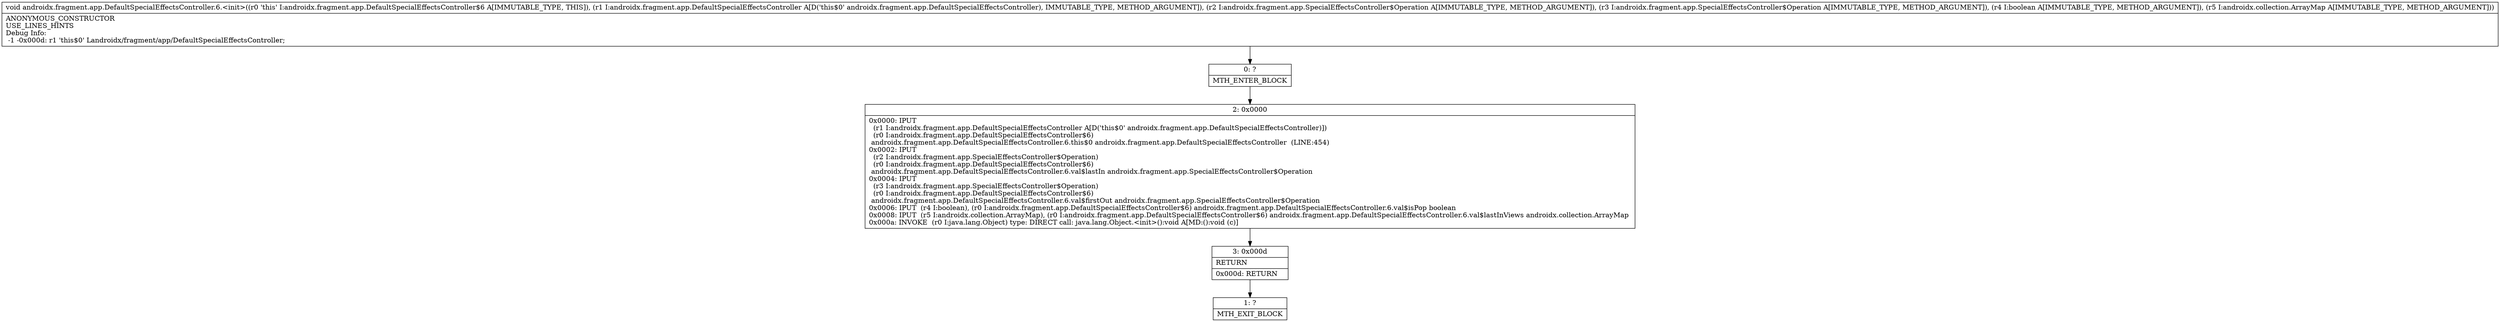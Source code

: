 digraph "CFG forandroidx.fragment.app.DefaultSpecialEffectsController.6.\<init\>(Landroidx\/fragment\/app\/DefaultSpecialEffectsController;Landroidx\/fragment\/app\/SpecialEffectsController$Operation;Landroidx\/fragment\/app\/SpecialEffectsController$Operation;ZLandroidx\/collection\/ArrayMap;)V" {
Node_0 [shape=record,label="{0\:\ ?|MTH_ENTER_BLOCK\l}"];
Node_2 [shape=record,label="{2\:\ 0x0000|0x0000: IPUT  \l  (r1 I:androidx.fragment.app.DefaultSpecialEffectsController A[D('this$0' androidx.fragment.app.DefaultSpecialEffectsController)])\l  (r0 I:androidx.fragment.app.DefaultSpecialEffectsController$6)\l androidx.fragment.app.DefaultSpecialEffectsController.6.this$0 androidx.fragment.app.DefaultSpecialEffectsController  (LINE:454)\l0x0002: IPUT  \l  (r2 I:androidx.fragment.app.SpecialEffectsController$Operation)\l  (r0 I:androidx.fragment.app.DefaultSpecialEffectsController$6)\l androidx.fragment.app.DefaultSpecialEffectsController.6.val$lastIn androidx.fragment.app.SpecialEffectsController$Operation \l0x0004: IPUT  \l  (r3 I:androidx.fragment.app.SpecialEffectsController$Operation)\l  (r0 I:androidx.fragment.app.DefaultSpecialEffectsController$6)\l androidx.fragment.app.DefaultSpecialEffectsController.6.val$firstOut androidx.fragment.app.SpecialEffectsController$Operation \l0x0006: IPUT  (r4 I:boolean), (r0 I:androidx.fragment.app.DefaultSpecialEffectsController$6) androidx.fragment.app.DefaultSpecialEffectsController.6.val$isPop boolean \l0x0008: IPUT  (r5 I:androidx.collection.ArrayMap), (r0 I:androidx.fragment.app.DefaultSpecialEffectsController$6) androidx.fragment.app.DefaultSpecialEffectsController.6.val$lastInViews androidx.collection.ArrayMap \l0x000a: INVOKE  (r0 I:java.lang.Object) type: DIRECT call: java.lang.Object.\<init\>():void A[MD:():void (c)]\l}"];
Node_3 [shape=record,label="{3\:\ 0x000d|RETURN\l|0x000d: RETURN   \l}"];
Node_1 [shape=record,label="{1\:\ ?|MTH_EXIT_BLOCK\l}"];
MethodNode[shape=record,label="{void androidx.fragment.app.DefaultSpecialEffectsController.6.\<init\>((r0 'this' I:androidx.fragment.app.DefaultSpecialEffectsController$6 A[IMMUTABLE_TYPE, THIS]), (r1 I:androidx.fragment.app.DefaultSpecialEffectsController A[D('this$0' androidx.fragment.app.DefaultSpecialEffectsController), IMMUTABLE_TYPE, METHOD_ARGUMENT]), (r2 I:androidx.fragment.app.SpecialEffectsController$Operation A[IMMUTABLE_TYPE, METHOD_ARGUMENT]), (r3 I:androidx.fragment.app.SpecialEffectsController$Operation A[IMMUTABLE_TYPE, METHOD_ARGUMENT]), (r4 I:boolean A[IMMUTABLE_TYPE, METHOD_ARGUMENT]), (r5 I:androidx.collection.ArrayMap A[IMMUTABLE_TYPE, METHOD_ARGUMENT]))  | ANONYMOUS_CONSTRUCTOR\lUSE_LINES_HINTS\lDebug Info:\l  \-1 \-0x000d: r1 'this$0' Landroidx\/fragment\/app\/DefaultSpecialEffectsController;\l}"];
MethodNode -> Node_0;Node_0 -> Node_2;
Node_2 -> Node_3;
Node_3 -> Node_1;
}

